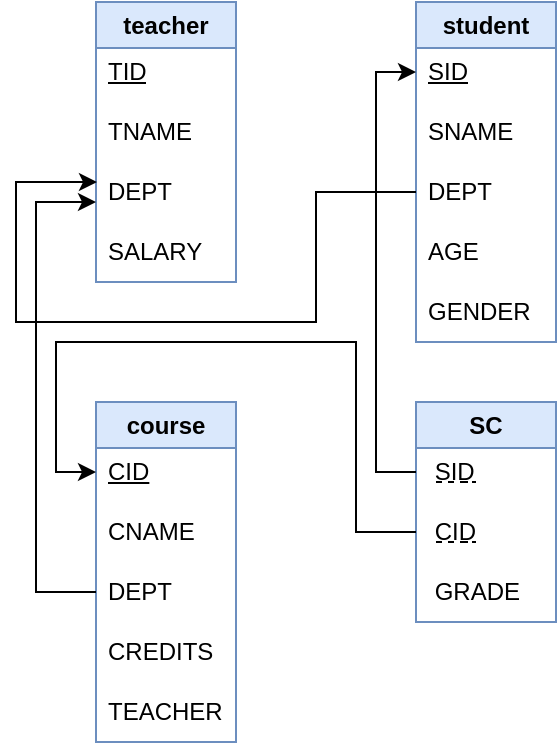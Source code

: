 <mxfile version="21.1.2" type="device">
  <diagram name="第 1 页" id="1TLqws4hnh8P2Y65oCiK">
    <mxGraphModel dx="891" dy="965" grid="1" gridSize="10" guides="1" tooltips="1" connect="1" arrows="1" fold="1" page="1" pageScale="1" pageWidth="827" pageHeight="1169" math="0" shadow="0">
      <root>
        <mxCell id="0" />
        <mxCell id="1" parent="0" />
        <mxCell id="tglGRncMYDK3kfXCXygw-8" value="teacher" style="swimlane;whiteSpace=wrap;html=1;fillColor=#dae8fc;strokeColor=#6c8ebf;" parent="1" vertex="1">
          <mxGeometry x="120" y="280" width="70" height="140" as="geometry" />
        </mxCell>
        <mxCell id="tglGRncMYDK3kfXCXygw-9" value="&lt;u&gt;TID&lt;/u&gt;" style="text;strokeColor=none;fillColor=none;align=left;verticalAlign=middle;spacingLeft=4;spacingRight=4;overflow=hidden;points=[[0,0.5],[1,0.5]];portConstraint=eastwest;rotatable=0;whiteSpace=wrap;html=1;" parent="tglGRncMYDK3kfXCXygw-8" vertex="1">
          <mxGeometry y="20" width="70" height="30" as="geometry" />
        </mxCell>
        <mxCell id="tglGRncMYDK3kfXCXygw-12" value="TNAME" style="text;strokeColor=none;fillColor=none;align=left;verticalAlign=middle;spacingLeft=4;spacingRight=4;overflow=hidden;points=[[0,0.5],[1,0.5]];portConstraint=eastwest;rotatable=0;whiteSpace=wrap;html=1;" parent="tglGRncMYDK3kfXCXygw-8" vertex="1">
          <mxGeometry y="50" width="70" height="30" as="geometry" />
        </mxCell>
        <mxCell id="tglGRncMYDK3kfXCXygw-13" value="DEPT" style="text;strokeColor=none;fillColor=none;align=left;verticalAlign=middle;spacingLeft=4;spacingRight=4;overflow=hidden;points=[[0,0.5],[1,0.5]];portConstraint=eastwest;rotatable=0;whiteSpace=wrap;html=1;" parent="tglGRncMYDK3kfXCXygw-8" vertex="1">
          <mxGeometry y="80" width="70" height="30" as="geometry" />
        </mxCell>
        <mxCell id="tglGRncMYDK3kfXCXygw-14" value="SALARY" style="text;strokeColor=none;fillColor=none;align=left;verticalAlign=middle;spacingLeft=4;spacingRight=4;overflow=hidden;points=[[0,0.5],[1,0.5]];portConstraint=eastwest;rotatable=0;whiteSpace=wrap;html=1;" parent="tglGRncMYDK3kfXCXygw-8" vertex="1">
          <mxGeometry y="110" width="70" height="30" as="geometry" />
        </mxCell>
        <mxCell id="tglGRncMYDK3kfXCXygw-20" value="student" style="swimlane;whiteSpace=wrap;html=1;fillColor=#dae8fc;strokeColor=#6c8ebf;" parent="1" vertex="1">
          <mxGeometry x="280" y="280" width="70" height="170" as="geometry" />
        </mxCell>
        <mxCell id="tglGRncMYDK3kfXCXygw-21" value="&lt;u&gt;SID&lt;/u&gt;" style="text;strokeColor=none;fillColor=none;align=left;verticalAlign=middle;spacingLeft=4;spacingRight=4;overflow=hidden;points=[[0,0.5],[1,0.5]];portConstraint=eastwest;rotatable=0;whiteSpace=wrap;html=1;" parent="tglGRncMYDK3kfXCXygw-20" vertex="1">
          <mxGeometry y="20" width="70" height="30" as="geometry" />
        </mxCell>
        <mxCell id="tglGRncMYDK3kfXCXygw-22" value="SNAME" style="text;strokeColor=none;fillColor=none;align=left;verticalAlign=middle;spacingLeft=4;spacingRight=4;overflow=hidden;points=[[0,0.5],[1,0.5]];portConstraint=eastwest;rotatable=0;whiteSpace=wrap;html=1;" parent="tglGRncMYDK3kfXCXygw-20" vertex="1">
          <mxGeometry y="50" width="70" height="30" as="geometry" />
        </mxCell>
        <mxCell id="tglGRncMYDK3kfXCXygw-23" value="DEPT" style="text;strokeColor=none;fillColor=none;align=left;verticalAlign=middle;spacingLeft=4;spacingRight=4;overflow=hidden;points=[[0,0.5],[1,0.5]];portConstraint=eastwest;rotatable=0;whiteSpace=wrap;html=1;" parent="tglGRncMYDK3kfXCXygw-20" vertex="1">
          <mxGeometry y="80" width="70" height="30" as="geometry" />
        </mxCell>
        <mxCell id="tglGRncMYDK3kfXCXygw-24" value="AGE" style="text;strokeColor=none;fillColor=none;align=left;verticalAlign=middle;spacingLeft=4;spacingRight=4;overflow=hidden;points=[[0,0.5],[1,0.5]];portConstraint=eastwest;rotatable=0;whiteSpace=wrap;html=1;" parent="tglGRncMYDK3kfXCXygw-20" vertex="1">
          <mxGeometry y="110" width="70" height="30" as="geometry" />
        </mxCell>
        <mxCell id="tglGRncMYDK3kfXCXygw-25" value="GENDER" style="text;strokeColor=none;fillColor=none;align=left;verticalAlign=middle;spacingLeft=4;spacingRight=4;overflow=hidden;points=[[0,0.5],[1,0.5]];portConstraint=eastwest;rotatable=0;whiteSpace=wrap;html=1;" parent="tglGRncMYDK3kfXCXygw-20" vertex="1">
          <mxGeometry y="140" width="70" height="30" as="geometry" />
        </mxCell>
        <mxCell id="tglGRncMYDK3kfXCXygw-27" value="SC" style="swimlane;whiteSpace=wrap;html=1;fillColor=#dae8fc;strokeColor=#6c8ebf;" parent="1" vertex="1">
          <mxGeometry x="280" y="480" width="70" height="110" as="geometry" />
        </mxCell>
        <mxCell id="tglGRncMYDK3kfXCXygw-28" value="&amp;nbsp;SID" style="text;strokeColor=none;fillColor=none;align=left;verticalAlign=middle;spacingLeft=4;spacingRight=4;overflow=hidden;points=[[0,0.5],[1,0.5]];portConstraint=eastwest;rotatable=0;whiteSpace=wrap;html=1;" parent="tglGRncMYDK3kfXCXygw-27" vertex="1">
          <mxGeometry y="20" width="70" height="30" as="geometry" />
        </mxCell>
        <mxCell id="tglGRncMYDK3kfXCXygw-29" value="&amp;nbsp;CID" style="text;strokeColor=none;fillColor=none;align=left;verticalAlign=middle;spacingLeft=4;spacingRight=4;overflow=hidden;points=[[0,0.5],[1,0.5]];portConstraint=eastwest;rotatable=0;whiteSpace=wrap;html=1;" parent="tglGRncMYDK3kfXCXygw-27" vertex="1">
          <mxGeometry y="50" width="70" height="30" as="geometry" />
        </mxCell>
        <mxCell id="tglGRncMYDK3kfXCXygw-30" value="&amp;nbsp;GRADE" style="text;strokeColor=none;fillColor=none;align=left;verticalAlign=middle;spacingLeft=4;spacingRight=4;overflow=hidden;points=[[0,0.5],[1,0.5]];portConstraint=eastwest;rotatable=0;whiteSpace=wrap;html=1;" parent="tglGRncMYDK3kfXCXygw-27" vertex="1">
          <mxGeometry y="80" width="70" height="30" as="geometry" />
        </mxCell>
        <mxCell id="ubzqq7GPprkI9fjkX4u7-1" value="" style="endArrow=none;dashed=1;html=1;rounded=0;" edge="1" parent="tglGRncMYDK3kfXCXygw-27">
          <mxGeometry width="50" height="50" relative="1" as="geometry">
            <mxPoint x="10" y="40" as="sourcePoint" />
            <mxPoint x="20" y="40" as="targetPoint" />
            <Array as="points">
              <mxPoint x="30" y="40" />
            </Array>
          </mxGeometry>
        </mxCell>
        <mxCell id="ubzqq7GPprkI9fjkX4u7-2" value="" style="endArrow=none;dashed=1;html=1;rounded=0;" edge="1" parent="tglGRncMYDK3kfXCXygw-27">
          <mxGeometry width="50" height="50" relative="1" as="geometry">
            <mxPoint x="10" y="70" as="sourcePoint" />
            <mxPoint x="20" y="70" as="targetPoint" />
            <Array as="points">
              <mxPoint x="30" y="70" />
            </Array>
          </mxGeometry>
        </mxCell>
        <mxCell id="tglGRncMYDK3kfXCXygw-33" value="course" style="swimlane;whiteSpace=wrap;html=1;fillColor=#dae8fc;strokeColor=#6c8ebf;" parent="1" vertex="1">
          <mxGeometry x="120" y="480" width="70" height="170" as="geometry">
            <mxRectangle x="300" y="460" width="80" height="30" as="alternateBounds" />
          </mxGeometry>
        </mxCell>
        <mxCell id="tglGRncMYDK3kfXCXygw-34" value="&lt;u&gt;CID&lt;/u&gt;" style="text;strokeColor=none;fillColor=none;align=left;verticalAlign=middle;spacingLeft=4;spacingRight=4;overflow=hidden;points=[[0,0.5],[1,0.5]];portConstraint=eastwest;rotatable=0;whiteSpace=wrap;html=1;" parent="tglGRncMYDK3kfXCXygw-33" vertex="1">
          <mxGeometry y="20" width="70" height="30" as="geometry" />
        </mxCell>
        <mxCell id="tglGRncMYDK3kfXCXygw-35" value="CNAME" style="text;strokeColor=none;fillColor=none;align=left;verticalAlign=middle;spacingLeft=4;spacingRight=4;overflow=hidden;points=[[0,0.5],[1,0.5]];portConstraint=eastwest;rotatable=0;whiteSpace=wrap;html=1;" parent="tglGRncMYDK3kfXCXygw-33" vertex="1">
          <mxGeometry y="50" width="70" height="30" as="geometry" />
        </mxCell>
        <mxCell id="tglGRncMYDK3kfXCXygw-36" value="DEPT" style="text;strokeColor=none;fillColor=none;align=left;verticalAlign=middle;spacingLeft=4;spacingRight=4;overflow=hidden;points=[[0,0.5],[1,0.5]];portConstraint=eastwest;rotatable=0;whiteSpace=wrap;html=1;" parent="tglGRncMYDK3kfXCXygw-33" vertex="1">
          <mxGeometry y="80" width="70" height="30" as="geometry" />
        </mxCell>
        <mxCell id="tglGRncMYDK3kfXCXygw-37" value="CREDITS" style="text;strokeColor=none;fillColor=none;align=left;verticalAlign=middle;spacingLeft=4;spacingRight=4;overflow=hidden;points=[[0,0.5],[1,0.5]];portConstraint=eastwest;rotatable=0;whiteSpace=wrap;html=1;" parent="tglGRncMYDK3kfXCXygw-33" vertex="1">
          <mxGeometry y="110" width="70" height="30" as="geometry" />
        </mxCell>
        <mxCell id="tglGRncMYDK3kfXCXygw-38" value="TEACHER" style="text;strokeColor=none;fillColor=none;align=left;verticalAlign=middle;spacingLeft=4;spacingRight=4;overflow=hidden;points=[[0,0.5],[1,0.5]];portConstraint=eastwest;rotatable=0;whiteSpace=wrap;html=1;" parent="tglGRncMYDK3kfXCXygw-33" vertex="1">
          <mxGeometry y="140" width="70" height="30" as="geometry" />
        </mxCell>
        <mxCell id="tglGRncMYDK3kfXCXygw-42" style="edgeStyle=orthogonalEdgeStyle;rounded=0;orthogonalLoop=1;jettySize=auto;html=1;entryX=0;entryY=0.5;entryDx=0;entryDy=0;" parent="1" source="tglGRncMYDK3kfXCXygw-28" target="tglGRncMYDK3kfXCXygw-21" edge="1">
          <mxGeometry relative="1" as="geometry" />
        </mxCell>
        <mxCell id="tglGRncMYDK3kfXCXygw-43" style="edgeStyle=orthogonalEdgeStyle;rounded=0;orthogonalLoop=1;jettySize=auto;html=1;entryX=0;entryY=0.5;entryDx=0;entryDy=0;" parent="1" source="tglGRncMYDK3kfXCXygw-29" target="tglGRncMYDK3kfXCXygw-34" edge="1">
          <mxGeometry relative="1" as="geometry">
            <Array as="points">
              <mxPoint x="250" y="545" />
              <mxPoint x="250" y="450" />
              <mxPoint x="100" y="450" />
              <mxPoint x="100" y="515" />
            </Array>
          </mxGeometry>
        </mxCell>
        <mxCell id="_UTZfVgISBCWfqdL6zN_-1" style="edgeStyle=orthogonalEdgeStyle;rounded=0;orthogonalLoop=1;jettySize=auto;html=1;" parent="1" source="tglGRncMYDK3kfXCXygw-36" edge="1">
          <mxGeometry relative="1" as="geometry">
            <mxPoint x="120" y="380" as="targetPoint" />
            <Array as="points">
              <mxPoint x="90" y="575" />
              <mxPoint x="90" y="380" />
            </Array>
          </mxGeometry>
        </mxCell>
        <mxCell id="_UTZfVgISBCWfqdL6zN_-2" style="edgeStyle=orthogonalEdgeStyle;rounded=0;orthogonalLoop=1;jettySize=auto;html=1;entryX=0.007;entryY=0.351;entryDx=0;entryDy=0;entryPerimeter=0;" parent="1" source="tglGRncMYDK3kfXCXygw-23" target="tglGRncMYDK3kfXCXygw-13" edge="1">
          <mxGeometry relative="1" as="geometry">
            <mxPoint x="120" y="370" as="targetPoint" />
            <Array as="points">
              <mxPoint x="230" y="375" />
              <mxPoint x="230" y="440" />
              <mxPoint x="80" y="440" />
              <mxPoint x="80" y="370" />
              <mxPoint x="120" y="370" />
            </Array>
          </mxGeometry>
        </mxCell>
      </root>
    </mxGraphModel>
  </diagram>
</mxfile>
